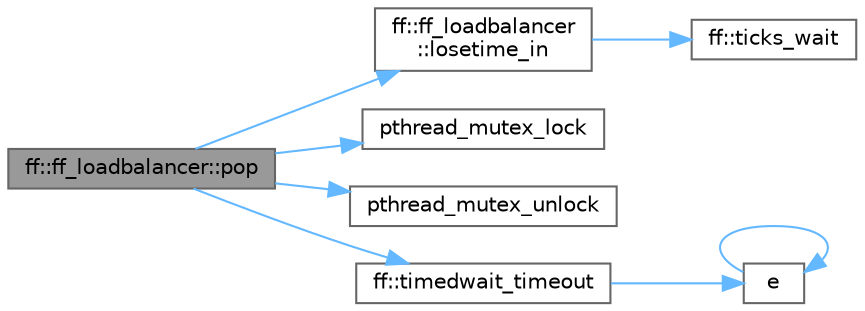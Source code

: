 digraph "ff::ff_loadbalancer::pop"
{
 // LATEX_PDF_SIZE
  bgcolor="transparent";
  edge [fontname=Helvetica,fontsize=10,labelfontname=Helvetica,labelfontsize=10];
  node [fontname=Helvetica,fontsize=10,shape=box,height=0.2,width=0.4];
  rankdir="LR";
  Node1 [id="Node000001",label="ff::ff_loadbalancer::pop",height=0.2,width=0.4,color="gray40", fillcolor="grey60", style="filled", fontcolor="black",tooltip="Pop a task from buffer"];
  Node1 -> Node2 [id="edge1_Node000001_Node000002",color="steelblue1",style="solid",tooltip=" "];
  Node2 [id="Node000002",label="ff::ff_loadbalancer\l::losetime_in",height=0.2,width=0.4,color="grey40", fillcolor="white", style="filled",URL="$classff_1_1ff__loadbalancer.html#a7a67111fbb55fa82357e047740ff50f6",tooltip="Loses time before retrying to get a message from the input buffer"];
  Node2 -> Node3 [id="edge2_Node000002_Node000003",color="steelblue1",style="solid",tooltip=" "];
  Node3 [id="Node000003",label="ff::ticks_wait",height=0.2,width=0.4,color="grey40", fillcolor="white", style="filled",URL="$namespaceff.html#a04585e83a60ec0d1664ccfec22c87b8c",tooltip=" "];
  Node1 -> Node4 [id="edge3_Node000001_Node000004",color="steelblue1",style="solid",tooltip=" "];
  Node4 [id="Node000004",label="pthread_mutex_lock",height=0.2,width=0.4,color="grey40", fillcolor="white", style="filled",URL="$pthread__minport__windows_8h.html#ac24005266439bc710f8d85235c0c9213",tooltip=" "];
  Node1 -> Node5 [id="edge4_Node000001_Node000005",color="steelblue1",style="solid",tooltip=" "];
  Node5 [id="Node000005",label="pthread_mutex_unlock",height=0.2,width=0.4,color="grey40", fillcolor="white", style="filled",URL="$pthread__minport__windows_8h.html#a9ebcb4bbf90f780d17be7acd63b0e92f",tooltip=" "];
  Node1 -> Node6 [id="edge5_Node000001_Node000006",color="steelblue1",style="solid",tooltip=" "];
  Node6 [id="Node000006",label="ff::timedwait_timeout",height=0.2,width=0.4,color="grey40", fillcolor="white", style="filled",URL="$namespaceff.html#a5b1f0a8d2b5b3ed69bee02a6b2d3041e",tooltip=" "];
  Node6 -> Node7 [id="edge6_Node000006_Node000007",color="steelblue1",style="solid",tooltip=" "];
  Node7 [id="Node000007",label="e",height=0.2,width=0.4,color="grey40", fillcolor="white", style="filled",URL="$_cwise__array__power__array_8cpp.html#a9cb86ff854760bf91a154f2724a9101d",tooltip=" "];
  Node7 -> Node7 [id="edge7_Node000007_Node000007",color="steelblue1",style="solid",tooltip=" "];
}
